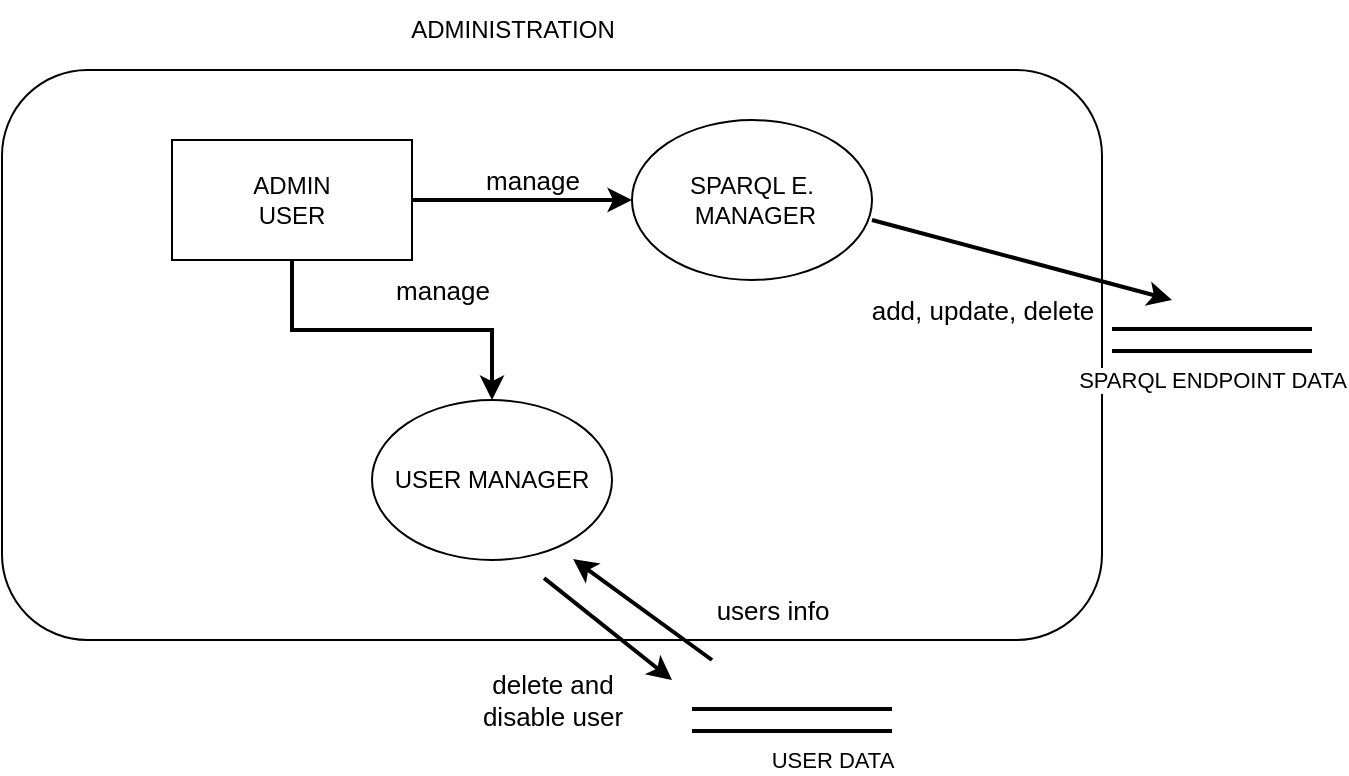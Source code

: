 <mxfile version="20.3.0" type="device"><diagram id="rkX4z0KOLBxQZKT3Q8tU" name="Pagina-1"><mxGraphModel dx="1422" dy="861" grid="1" gridSize="10" guides="1" tooltips="1" connect="1" arrows="1" fold="1" page="1" pageScale="1" pageWidth="900" pageHeight="1600" math="0" shadow="0"><root><mxCell id="0"/><mxCell id="1" parent="0"/><mxCell id="niRyn3npdFDXtJEzN7M7-29" value="&lt;div style=&quot;text-align: justify;&quot;&gt;&lt;br&gt;&lt;/div&gt;" style="rounded=1;whiteSpace=wrap;html=1;align=center;fillColor=none;" vertex="1" parent="1"><mxGeometry x="85" y="295" width="550" height="285" as="geometry"/></mxCell><mxCell id="niRyn3npdFDXtJEzN7M7-11" value="" style="edgeStyle=orthogonalEdgeStyle;rounded=0;orthogonalLoop=1;jettySize=auto;html=1;strokeWidth=2;" edge="1" parent="1" source="niRyn3npdFDXtJEzN7M7-13" target="niRyn3npdFDXtJEzN7M7-14"><mxGeometry relative="1" as="geometry"/></mxCell><mxCell id="niRyn3npdFDXtJEzN7M7-12" style="edgeStyle=orthogonalEdgeStyle;rounded=0;orthogonalLoop=1;jettySize=auto;html=1;strokeWidth=2;" edge="1" parent="1" source="niRyn3npdFDXtJEzN7M7-13" target="niRyn3npdFDXtJEzN7M7-15"><mxGeometry relative="1" as="geometry"/></mxCell><mxCell id="niRyn3npdFDXtJEzN7M7-13" value="ADMIN&lt;br&gt;USER" style="whiteSpace=wrap;html=1;" vertex="1" parent="1"><mxGeometry x="170" y="330" width="120" height="60" as="geometry"/></mxCell><mxCell id="niRyn3npdFDXtJEzN7M7-14" value="SPARQL E.&lt;br&gt;&amp;nbsp;MANAGER" style="ellipse;whiteSpace=wrap;html=1;" vertex="1" parent="1"><mxGeometry x="400" y="320" width="120" height="80" as="geometry"/></mxCell><mxCell id="niRyn3npdFDXtJEzN7M7-15" value="USER MANAGER" style="ellipse;whiteSpace=wrap;html=1;" vertex="1" parent="1"><mxGeometry x="270" y="460" width="120" height="80" as="geometry"/></mxCell><mxCell id="niRyn3npdFDXtJEzN7M7-16" value="manage" style="text;html=1;align=center;verticalAlign=middle;resizable=0;points=[];autosize=1;strokeColor=none;fillColor=none;fontSize=13;" vertex="1" parent="1"><mxGeometry x="315" y="335" width="70" height="30" as="geometry"/></mxCell><mxCell id="niRyn3npdFDXtJEzN7M7-17" value="manage" style="text;html=1;align=center;verticalAlign=middle;resizable=0;points=[];autosize=1;strokeColor=none;fillColor=none;fontSize=13;" vertex="1" parent="1"><mxGeometry x="270" y="390" width="70" height="30" as="geometry"/></mxCell><mxCell id="niRyn3npdFDXtJEzN7M7-18" value="" style="endArrow=classic;html=1;rounded=0;strokeWidth=2;exitX=1;exitY=0.5;exitDx=0;exitDy=0;" edge="1" parent="1"><mxGeometry width="50" height="50" relative="1" as="geometry"><mxPoint x="520" y="370" as="sourcePoint"/><mxPoint x="670" y="410" as="targetPoint"/></mxGeometry></mxCell><mxCell id="niRyn3npdFDXtJEzN7M7-19" value="" style="shape=link;html=1;rounded=0;strokeWidth=2;width=10;" edge="1" parent="1"><mxGeometry width="100" relative="1" as="geometry"><mxPoint x="430" y="620" as="sourcePoint"/><mxPoint x="530" y="620" as="targetPoint"/></mxGeometry></mxCell><mxCell id="niRyn3npdFDXtJEzN7M7-20" value="USER DATA" style="edgeLabel;html=1;align=center;verticalAlign=middle;resizable=0;points=[];" vertex="1" connectable="0" parent="niRyn3npdFDXtJEzN7M7-19"><mxGeometry x="0.4" y="2" relative="1" as="geometry"><mxPoint y="22" as="offset"/></mxGeometry></mxCell><mxCell id="niRyn3npdFDXtJEzN7M7-21" value="" style="endArrow=classic;html=1;rounded=0;strokeWidth=2;exitX=0.717;exitY=0.988;exitDx=0;exitDy=0;exitPerimeter=0;" edge="1" parent="1"><mxGeometry width="50" height="50" relative="1" as="geometry"><mxPoint x="356.04" y="549.04" as="sourcePoint"/><mxPoint x="420" y="600" as="targetPoint"/></mxGeometry></mxCell><mxCell id="niRyn3npdFDXtJEzN7M7-22" value="" style="endArrow=classic;html=1;rounded=0;strokeWidth=2;" edge="1" parent="1"><mxGeometry width="50" height="50" relative="1" as="geometry"><mxPoint x="440" y="590" as="sourcePoint"/><mxPoint x="370.543" y="539.486" as="targetPoint"/></mxGeometry></mxCell><mxCell id="niRyn3npdFDXtJEzN7M7-24" value="add, update, delete" style="text;html=1;align=center;verticalAlign=middle;resizable=0;points=[];autosize=1;strokeColor=none;fillColor=none;fontSize=13;" vertex="1" parent="1"><mxGeometry x="510" y="400" width="130" height="30" as="geometry"/></mxCell><mxCell id="niRyn3npdFDXtJEzN7M7-25" value="delete and &lt;br&gt;disable user" style="text;html=1;align=center;verticalAlign=middle;resizable=0;points=[];autosize=1;strokeColor=none;fillColor=none;fontSize=13;" vertex="1" parent="1"><mxGeometry x="315" y="590" width="90" height="40" as="geometry"/></mxCell><mxCell id="niRyn3npdFDXtJEzN7M7-26" value="users info" style="text;html=1;align=center;verticalAlign=middle;resizable=0;points=[];autosize=1;strokeColor=none;fillColor=none;fontSize=13;" vertex="1" parent="1"><mxGeometry x="430" y="550" width="80" height="30" as="geometry"/></mxCell><mxCell id="niRyn3npdFDXtJEzN7M7-27" value="" style="shape=link;html=1;rounded=0;strokeWidth=2;width=10;" edge="1" parent="1"><mxGeometry width="100" relative="1" as="geometry"><mxPoint x="640" y="430" as="sourcePoint"/><mxPoint x="740" y="430" as="targetPoint"/></mxGeometry></mxCell><mxCell id="niRyn3npdFDXtJEzN7M7-28" value="SPARQL ENDPOINT DATA" style="edgeLabel;html=1;align=center;verticalAlign=middle;resizable=0;points=[];" vertex="1" connectable="0" parent="niRyn3npdFDXtJEzN7M7-27"><mxGeometry x="0.72" y="2" relative="1" as="geometry"><mxPoint x="-36" y="22" as="offset"/></mxGeometry></mxCell><mxCell id="niRyn3npdFDXtJEzN7M7-30" value="ADMINISTRATION" style="text;html=1;align=center;verticalAlign=middle;resizable=0;points=[];autosize=1;strokeColor=none;fillColor=none;" vertex="1" parent="1"><mxGeometry x="275" y="260" width="130" height="30" as="geometry"/></mxCell></root></mxGraphModel></diagram></mxfile>